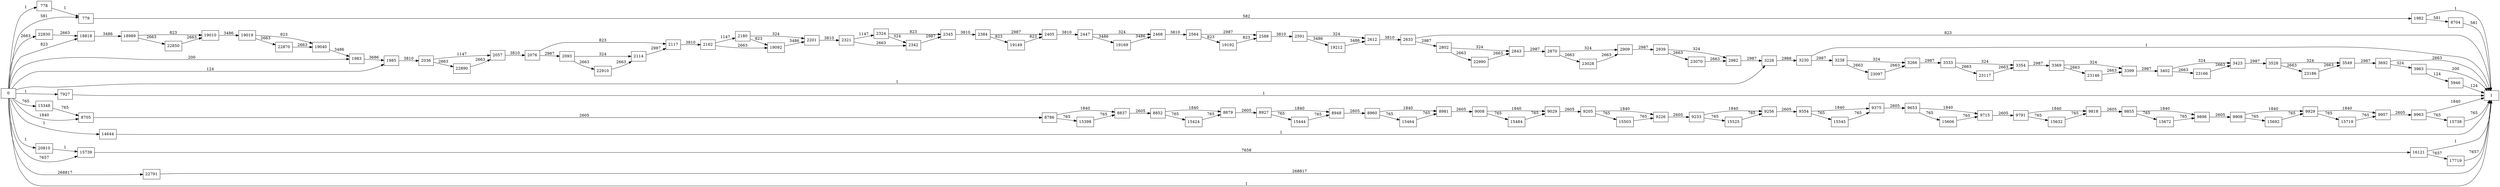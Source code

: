 digraph {
	graph [rankdir=LR]
	node [shape=rectangle]
	778 -> 779 [label=1]
	779 -> 1982 [label=582]
	1982 -> 1 [label=1]
	1982 -> 8704 [label=581]
	1983 -> 1985 [label=3686]
	1985 -> 2036 [label=3810]
	2036 -> 2057 [label=1147]
	2036 -> 22890 [label=2663]
	2057 -> 2076 [label=3810]
	2076 -> 2093 [label=2987]
	2076 -> 2117 [label=823]
	2093 -> 2114 [label=324]
	2093 -> 22910 [label=2663]
	2114 -> 2117 [label=2987]
	2117 -> 2162 [label=3810]
	2162 -> 2180 [label=1147]
	2162 -> 19092 [label=2663]
	2180 -> 2201 [label=324]
	2180 -> 19092 [label=823]
	2201 -> 2321 [label=3810]
	2321 -> 2324 [label=1147]
	2321 -> 2342 [label=2663]
	2324 -> 2342 [label=324]
	2324 -> 2345 [label=823]
	2342 -> 2345 [label=2987]
	2345 -> 2384 [label=3810]
	2384 -> 2405 [label=2987]
	2384 -> 19149 [label=823]
	2405 -> 2447 [label=3810]
	2447 -> 2468 [label=324]
	2447 -> 19169 [label=3486]
	2468 -> 2564 [label=3810]
	2564 -> 2588 [label=2987]
	2564 -> 19192 [label=823]
	2588 -> 2591 [label=3810]
	2591 -> 2612 [label=324]
	2591 -> 19212 [label=3486]
	2612 -> 2633 [label=3810]
	2633 -> 1 [label=823]
	2633 -> 2802 [label=2987]
	2802 -> 2843 [label=324]
	2802 -> 22990 [label=2663]
	2843 -> 2870 [label=2987]
	2870 -> 2909 [label=324]
	2870 -> 23028 [label=2663]
	2909 -> 2939 [label=2987]
	2939 -> 2982 [label=324]
	2939 -> 23070 [label=2663]
	2982 -> 3228 [label=2987]
	3228 -> 3230 [label=2988]
	3230 -> 3238 [label=2987]
	3230 -> 1 [label=1]
	3238 -> 3266 [label=324]
	3238 -> 23097 [label=2663]
	3266 -> 3333 [label=2987]
	3333 -> 3354 [label=324]
	3333 -> 23117 [label=2663]
	3354 -> 3369 [label=2987]
	3369 -> 3399 [label=324]
	3369 -> 23146 [label=2663]
	3399 -> 3402 [label=2987]
	3402 -> 3423 [label=324]
	3402 -> 23166 [label=2663]
	3423 -> 3528 [label=2987]
	3528 -> 3549 [label=324]
	3528 -> 23186 [label=2663]
	3549 -> 3692 [label=2987]
	3692 -> 1 [label=2663]
	3692 -> 3963 [label=324]
	3963 -> 1 [label=200]
	3963 -> 5946 [label=124]
	5946 -> 1 [label=124]
	7927 -> 1 [label=1]
	8704 -> 1 [label=581]
	8705 -> 8786 [label=2605]
	8786 -> 8837 [label=1840]
	8786 -> 15398 [label=765]
	8837 -> 8852 [label=2605]
	8852 -> 8879 [label=1840]
	8852 -> 15424 [label=765]
	8879 -> 8927 [label=2605]
	8927 -> 8948 [label=1840]
	8927 -> 15444 [label=765]
	8948 -> 8960 [label=2605]
	8960 -> 8981 [label=1840]
	8960 -> 15464 [label=765]
	8981 -> 9008 [label=2605]
	9008 -> 9029 [label=1840]
	9008 -> 15484 [label=765]
	9029 -> 9205 [label=2605]
	9205 -> 9226 [label=1840]
	9205 -> 15503 [label=765]
	9226 -> 9233 [label=2605]
	9233 -> 9256 [label=1840]
	9233 -> 15525 [label=765]
	9256 -> 9354 [label=2605]
	9354 -> 9375 [label=1840]
	9354 -> 15545 [label=765]
	9375 -> 9653 [label=2605]
	9653 -> 9715 [label=1840]
	9653 -> 15606 [label=765]
	9715 -> 9791 [label=2605]
	9791 -> 9818 [label=1840]
	9791 -> 15632 [label=765]
	9818 -> 9855 [label=2605]
	9855 -> 9896 [label=1840]
	9855 -> 15672 [label=765]
	9896 -> 9908 [label=2605]
	9908 -> 9929 [label=1840]
	9908 -> 15692 [label=765]
	9929 -> 9957 [label=1840]
	9929 -> 15719 [label=765]
	9957 -> 9963 [label=2605]
	9963 -> 1 [label=1840]
	9963 -> 15738 [label=765]
	14644 -> 1 [label=1]
	15348 -> 8705 [label=765]
	15398 -> 8837 [label=765]
	15424 -> 8879 [label=765]
	15444 -> 8948 [label=765]
	15464 -> 8981 [label=765]
	15484 -> 9029 [label=765]
	15503 -> 9226 [label=765]
	15525 -> 9256 [label=765]
	15545 -> 9375 [label=765]
	15606 -> 9715 [label=765]
	15632 -> 9818 [label=765]
	15672 -> 9896 [label=765]
	15692 -> 9929 [label=765]
	15719 -> 9957 [label=765]
	15738 -> 1 [label=765]
	15739 -> 16121 [label=7658]
	16121 -> 1 [label=1]
	16121 -> 17719 [label=7657]
	17719 -> 1 [label=7657]
	18818 -> 18989 [label=3486]
	18989 -> 19010 [label=823]
	18989 -> 22850 [label=2663]
	19010 -> 19019 [label=3486]
	19019 -> 19040 [label=823]
	19019 -> 22870 [label=2663]
	19040 -> 1983 [label=3486]
	19092 -> 2201 [label=3486]
	19149 -> 2405 [label=823]
	19169 -> 2468 [label=3486]
	19192 -> 2588 [label=823]
	19212 -> 2612 [label=3486]
	20810 -> 15739 [label=1]
	22791 -> 1 [label=268817]
	22830 -> 18818 [label=2663]
	22850 -> 19010 [label=2663]
	22870 -> 19040 [label=2663]
	22890 -> 2057 [label=2663]
	22910 -> 2114 [label=2663]
	22990 -> 2843 [label=2663]
	23028 -> 2909 [label=2663]
	23070 -> 2982 [label=2663]
	23097 -> 3266 [label=2663]
	23117 -> 3354 [label=2663]
	23146 -> 3399 [label=2663]
	23166 -> 3423 [label=2663]
	23186 -> 3549 [label=2663]
	0 -> 1983 [label=200]
	0 -> 1985 [label=124]
	0 -> 779 [label=581]
	0 -> 8705 [label=1840]
	0 -> 15739 [label=7657]
	0 -> 778 [label=1]
	0 -> 1 [label=1]
	0 -> 7927 [label=1]
	0 -> 3228 [label=1]
	0 -> 14644 [label=1]
	0 -> 15348 [label=765]
	0 -> 18818 [label=823]
	0 -> 20810 [label=1]
	0 -> 22791 [label=268817]
	0 -> 22830 [label=2663]
}

